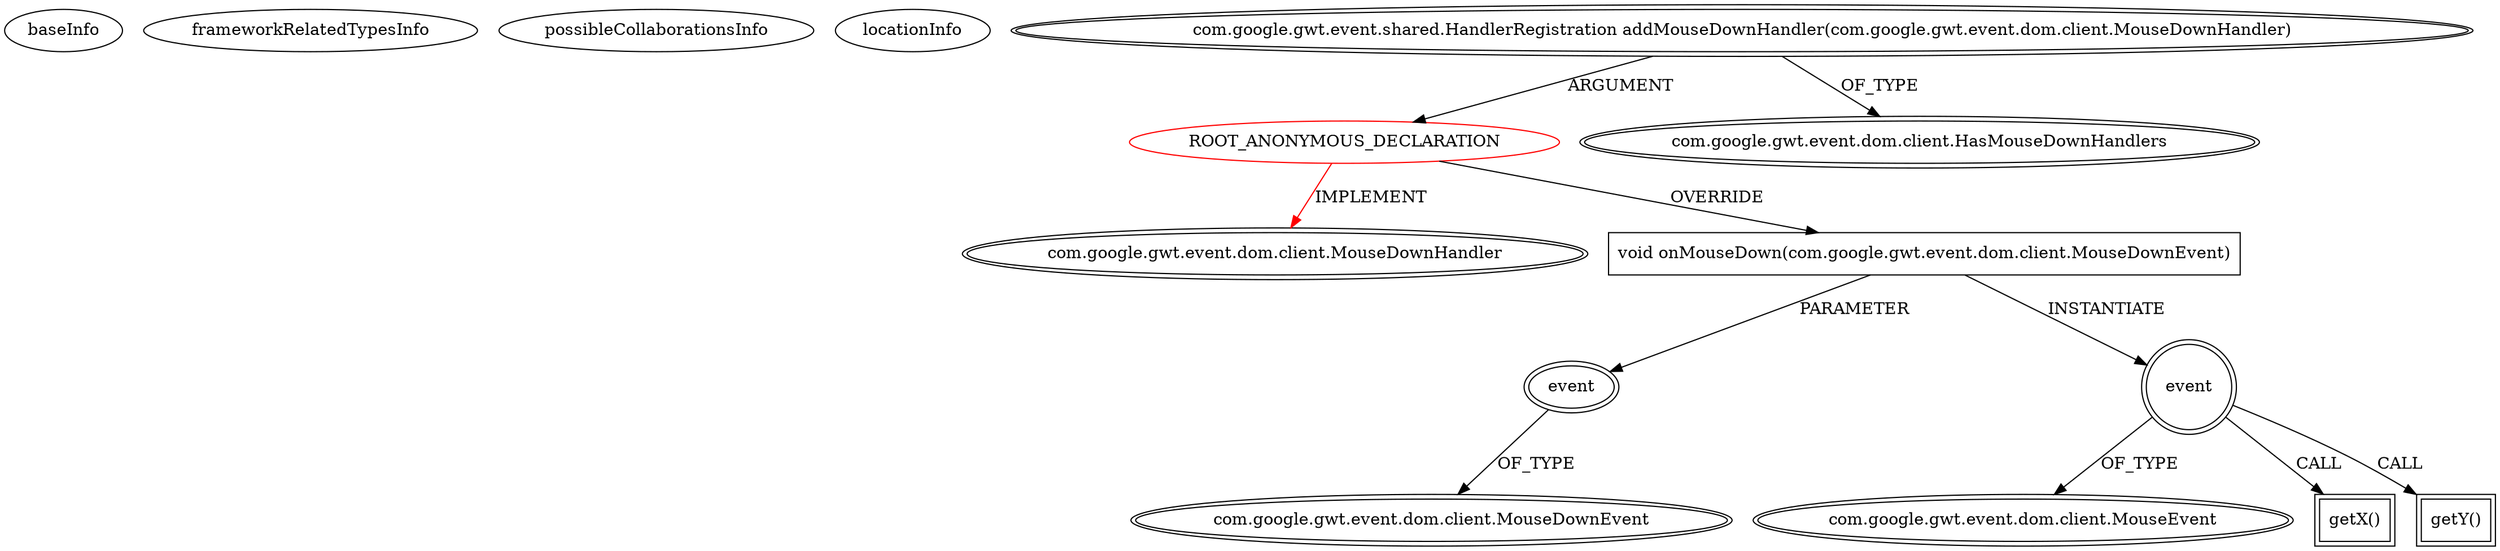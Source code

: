 digraph {
baseInfo[graphId=163,category="extension_graph",isAnonymous=true,possibleRelation=false]
frameworkRelatedTypesInfo[0="com.google.gwt.event.dom.client.MouseDownHandler"]
possibleCollaborationsInfo[]
locationInfo[projectName="Gregoor-automatonizer",filePath="/Gregoor-automatonizer/automatonizer-master/src/com/automatonizer/presenter/AutomatonPresenter.java",contextSignature="void bind()",graphId="163"]
0[label="ROOT_ANONYMOUS_DECLARATION",vertexType="ROOT_ANONYMOUS_DECLARATION",isFrameworkType=false,color=red]
1[label="com.google.gwt.event.dom.client.MouseDownHandler",vertexType="FRAMEWORK_INTERFACE_TYPE",isFrameworkType=true,peripheries=2]
2[label="com.google.gwt.event.shared.HandlerRegistration addMouseDownHandler(com.google.gwt.event.dom.client.MouseDownHandler)",vertexType="OUTSIDE_CALL",isFrameworkType=true,peripheries=2]
3[label="com.google.gwt.event.dom.client.HasMouseDownHandlers",vertexType="FRAMEWORK_INTERFACE_TYPE",isFrameworkType=true,peripheries=2]
4[label="void onMouseDown(com.google.gwt.event.dom.client.MouseDownEvent)",vertexType="OVERRIDING_METHOD_DECLARATION",isFrameworkType=false,shape=box]
5[label="event",vertexType="PARAMETER_DECLARATION",isFrameworkType=true,peripheries=2]
6[label="com.google.gwt.event.dom.client.MouseDownEvent",vertexType="FRAMEWORK_CLASS_TYPE",isFrameworkType=true,peripheries=2]
7[label="event",vertexType="VARIABLE_EXPRESION",isFrameworkType=true,peripheries=2,shape=circle]
9[label="com.google.gwt.event.dom.client.MouseEvent",vertexType="FRAMEWORK_CLASS_TYPE",isFrameworkType=true,peripheries=2]
8[label="getX()",vertexType="INSIDE_CALL",isFrameworkType=true,peripheries=2,shape=box]
11[label="getY()",vertexType="INSIDE_CALL",isFrameworkType=true,peripheries=2,shape=box]
0->1[label="IMPLEMENT",color=red]
2->0[label="ARGUMENT"]
2->3[label="OF_TYPE"]
0->4[label="OVERRIDE"]
5->6[label="OF_TYPE"]
4->5[label="PARAMETER"]
4->7[label="INSTANTIATE"]
7->9[label="OF_TYPE"]
7->8[label="CALL"]
7->11[label="CALL"]
}
